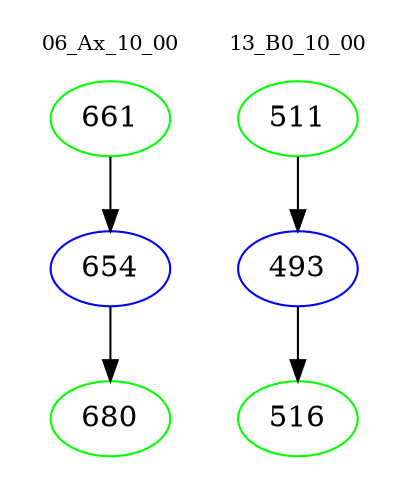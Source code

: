 digraph{
subgraph cluster_0 {
color = white
label = "06_Ax_10_00";
fontsize=10;
T0_661 [label="661", color="green"]
T0_661 -> T0_654 [color="black"]
T0_654 [label="654", color="blue"]
T0_654 -> T0_680 [color="black"]
T0_680 [label="680", color="green"]
}
subgraph cluster_1 {
color = white
label = "13_B0_10_00";
fontsize=10;
T1_511 [label="511", color="green"]
T1_511 -> T1_493 [color="black"]
T1_493 [label="493", color="blue"]
T1_493 -> T1_516 [color="black"]
T1_516 [label="516", color="green"]
}
}
